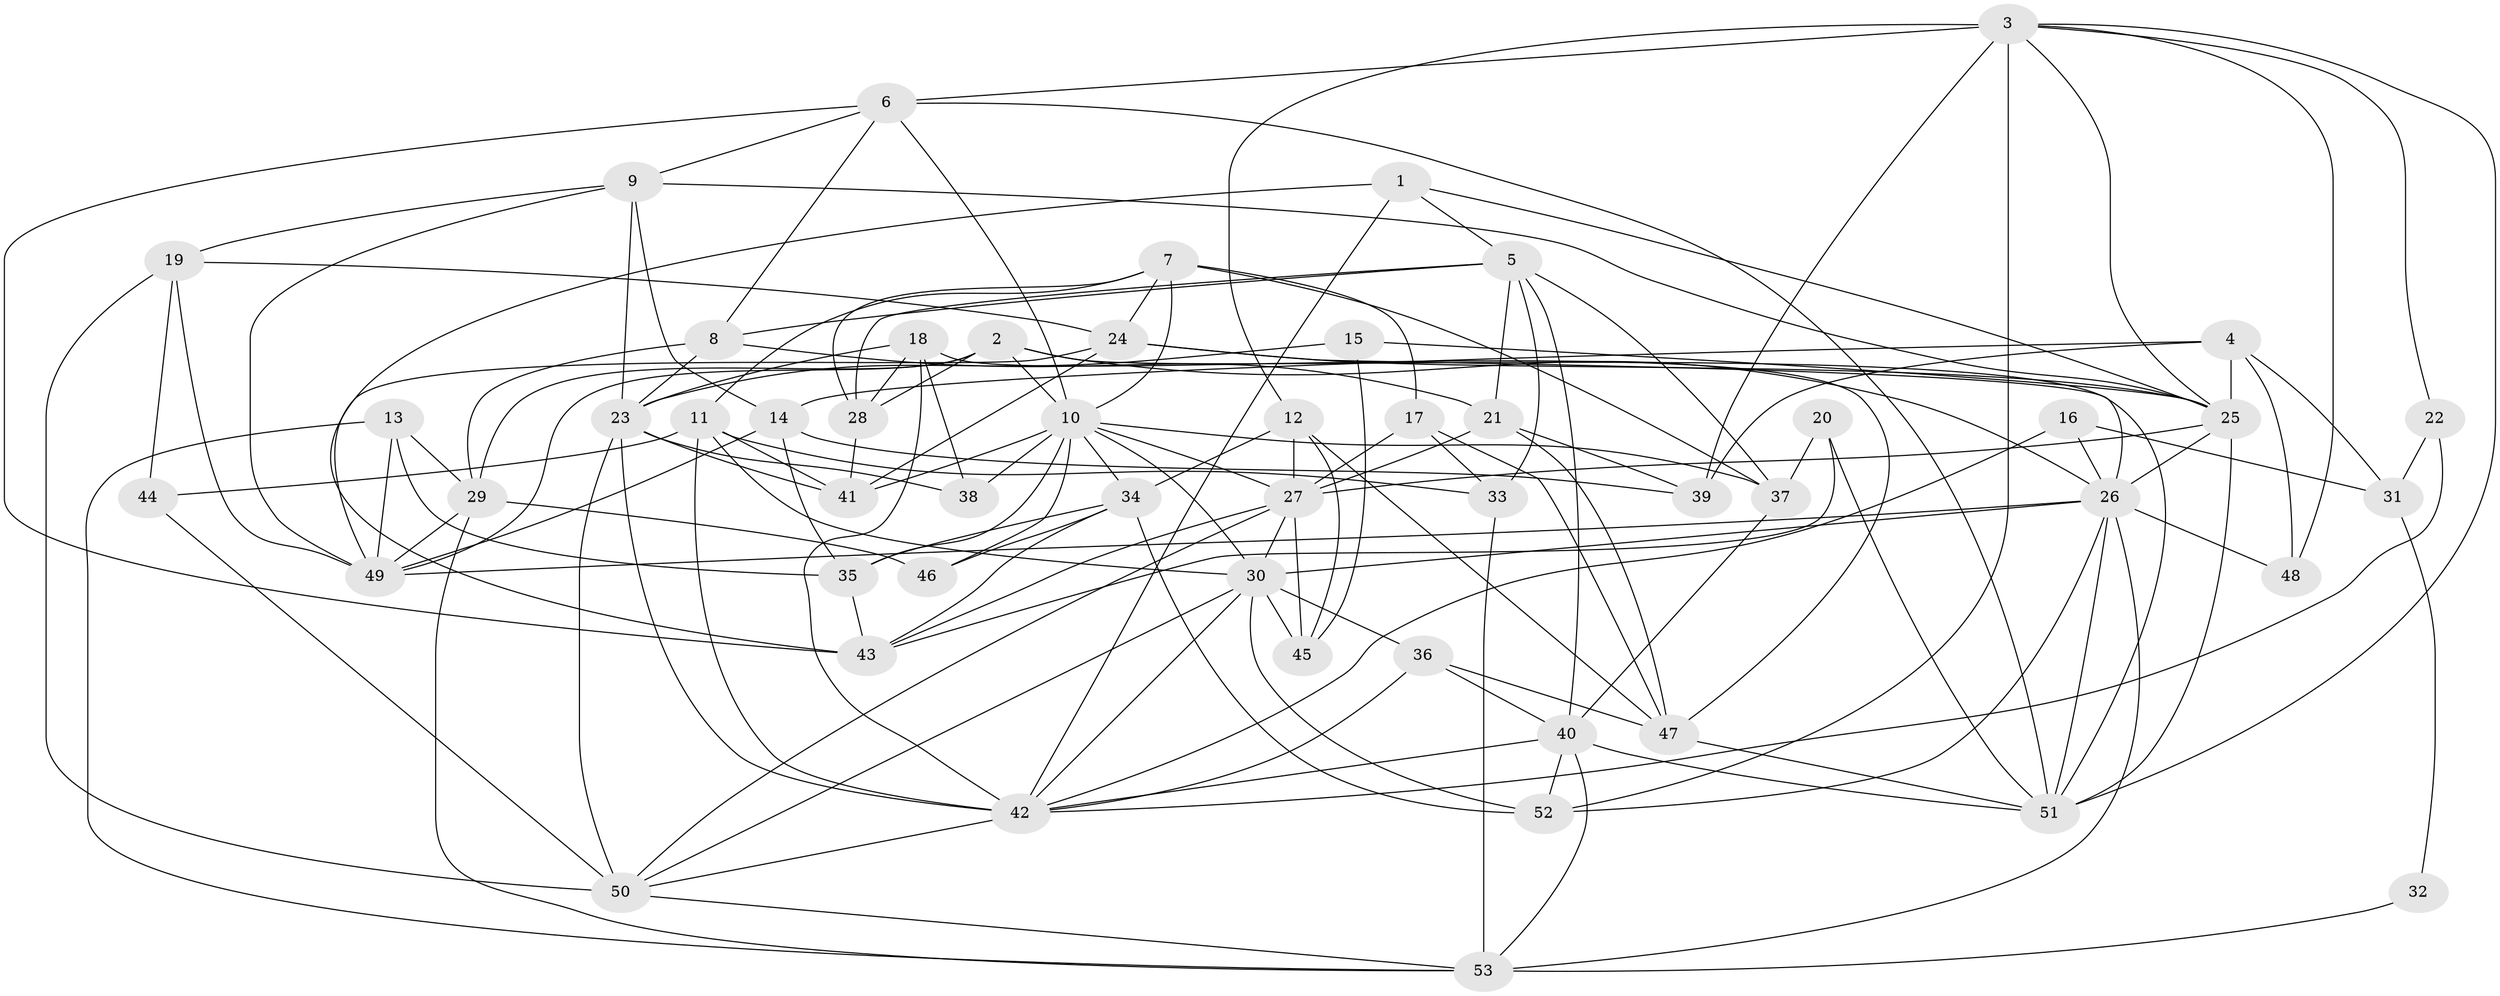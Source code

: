 // original degree distribution, {4: 0.3142857142857143, 5: 0.17142857142857143, 2: 0.14285714285714285, 3: 0.2571428571428571, 9: 0.02857142857142857, 6: 0.02857142857142857, 7: 0.05714285714285714}
// Generated by graph-tools (version 1.1) at 2025/01/03/09/25 03:01:59]
// undirected, 53 vertices, 148 edges
graph export_dot {
graph [start="1"]
  node [color=gray90,style=filled];
  1;
  2;
  3;
  4;
  5;
  6;
  7;
  8;
  9;
  10;
  11;
  12;
  13;
  14;
  15;
  16;
  17;
  18;
  19;
  20;
  21;
  22;
  23;
  24;
  25;
  26;
  27;
  28;
  29;
  30;
  31;
  32;
  33;
  34;
  35;
  36;
  37;
  38;
  39;
  40;
  41;
  42;
  43;
  44;
  45;
  46;
  47;
  48;
  49;
  50;
  51;
  52;
  53;
  1 -- 5 [weight=1.0];
  1 -- 25 [weight=1.0];
  1 -- 42 [weight=1.0];
  1 -- 43 [weight=1.0];
  2 -- 10 [weight=1.0];
  2 -- 26 [weight=1.0];
  2 -- 28 [weight=1.0];
  2 -- 29 [weight=1.0];
  2 -- 49 [weight=1.0];
  2 -- 51 [weight=1.0];
  3 -- 6 [weight=1.0];
  3 -- 12 [weight=1.0];
  3 -- 22 [weight=1.0];
  3 -- 25 [weight=1.0];
  3 -- 39 [weight=2.0];
  3 -- 48 [weight=1.0];
  3 -- 51 [weight=1.0];
  3 -- 52 [weight=1.0];
  4 -- 14 [weight=1.0];
  4 -- 25 [weight=1.0];
  4 -- 31 [weight=1.0];
  4 -- 39 [weight=1.0];
  4 -- 48 [weight=1.0];
  5 -- 8 [weight=1.0];
  5 -- 21 [weight=1.0];
  5 -- 28 [weight=1.0];
  5 -- 33 [weight=1.0];
  5 -- 37 [weight=1.0];
  5 -- 40 [weight=1.0];
  6 -- 8 [weight=1.0];
  6 -- 9 [weight=1.0];
  6 -- 10 [weight=1.0];
  6 -- 43 [weight=1.0];
  6 -- 51 [weight=1.0];
  7 -- 10 [weight=1.0];
  7 -- 11 [weight=1.0];
  7 -- 17 [weight=2.0];
  7 -- 24 [weight=1.0];
  7 -- 28 [weight=1.0];
  7 -- 37 [weight=1.0];
  8 -- 21 [weight=1.0];
  8 -- 23 [weight=1.0];
  8 -- 29 [weight=1.0];
  9 -- 14 [weight=1.0];
  9 -- 19 [weight=1.0];
  9 -- 23 [weight=1.0];
  9 -- 25 [weight=1.0];
  9 -- 49 [weight=1.0];
  10 -- 27 [weight=1.0];
  10 -- 30 [weight=1.0];
  10 -- 34 [weight=1.0];
  10 -- 35 [weight=1.0];
  10 -- 37 [weight=1.0];
  10 -- 38 [weight=1.0];
  10 -- 41 [weight=1.0];
  10 -- 46 [weight=1.0];
  11 -- 30 [weight=1.0];
  11 -- 33 [weight=2.0];
  11 -- 41 [weight=1.0];
  11 -- 42 [weight=1.0];
  11 -- 44 [weight=1.0];
  12 -- 27 [weight=1.0];
  12 -- 34 [weight=1.0];
  12 -- 45 [weight=1.0];
  12 -- 47 [weight=1.0];
  13 -- 29 [weight=1.0];
  13 -- 35 [weight=1.0];
  13 -- 49 [weight=1.0];
  13 -- 53 [weight=1.0];
  14 -- 35 [weight=1.0];
  14 -- 39 [weight=1.0];
  14 -- 49 [weight=1.0];
  15 -- 23 [weight=1.0];
  15 -- 25 [weight=1.0];
  15 -- 45 [weight=1.0];
  16 -- 26 [weight=1.0];
  16 -- 31 [weight=1.0];
  16 -- 42 [weight=1.0];
  17 -- 27 [weight=1.0];
  17 -- 33 [weight=1.0];
  17 -- 47 [weight=1.0];
  18 -- 23 [weight=1.0];
  18 -- 28 [weight=1.0];
  18 -- 38 [weight=1.0];
  18 -- 42 [weight=2.0];
  18 -- 47 [weight=1.0];
  19 -- 24 [weight=1.0];
  19 -- 44 [weight=2.0];
  19 -- 49 [weight=1.0];
  19 -- 50 [weight=1.0];
  20 -- 37 [weight=1.0];
  20 -- 43 [weight=1.0];
  20 -- 51 [weight=1.0];
  21 -- 27 [weight=1.0];
  21 -- 39 [weight=1.0];
  21 -- 47 [weight=1.0];
  22 -- 31 [weight=1.0];
  22 -- 42 [weight=1.0];
  23 -- 38 [weight=1.0];
  23 -- 41 [weight=1.0];
  23 -- 42 [weight=1.0];
  23 -- 50 [weight=1.0];
  24 -- 25 [weight=1.0];
  24 -- 26 [weight=1.0];
  24 -- 41 [weight=1.0];
  24 -- 49 [weight=1.0];
  25 -- 26 [weight=1.0];
  25 -- 27 [weight=1.0];
  25 -- 51 [weight=1.0];
  26 -- 30 [weight=1.0];
  26 -- 48 [weight=2.0];
  26 -- 49 [weight=1.0];
  26 -- 51 [weight=1.0];
  26 -- 52 [weight=1.0];
  26 -- 53 [weight=1.0];
  27 -- 30 [weight=1.0];
  27 -- 43 [weight=1.0];
  27 -- 45 [weight=1.0];
  27 -- 50 [weight=1.0];
  28 -- 41 [weight=1.0];
  29 -- 46 [weight=1.0];
  29 -- 49 [weight=1.0];
  29 -- 53 [weight=1.0];
  30 -- 36 [weight=1.0];
  30 -- 42 [weight=1.0];
  30 -- 45 [weight=1.0];
  30 -- 50 [weight=1.0];
  30 -- 52 [weight=1.0];
  31 -- 32 [weight=1.0];
  32 -- 53 [weight=1.0];
  33 -- 53 [weight=2.0];
  34 -- 35 [weight=1.0];
  34 -- 43 [weight=1.0];
  34 -- 46 [weight=1.0];
  34 -- 52 [weight=1.0];
  35 -- 43 [weight=1.0];
  36 -- 40 [weight=1.0];
  36 -- 42 [weight=2.0];
  36 -- 47 [weight=1.0];
  37 -- 40 [weight=1.0];
  40 -- 42 [weight=1.0];
  40 -- 51 [weight=1.0];
  40 -- 52 [weight=1.0];
  40 -- 53 [weight=1.0];
  42 -- 50 [weight=1.0];
  44 -- 50 [weight=1.0];
  47 -- 51 [weight=1.0];
  50 -- 53 [weight=1.0];
}
